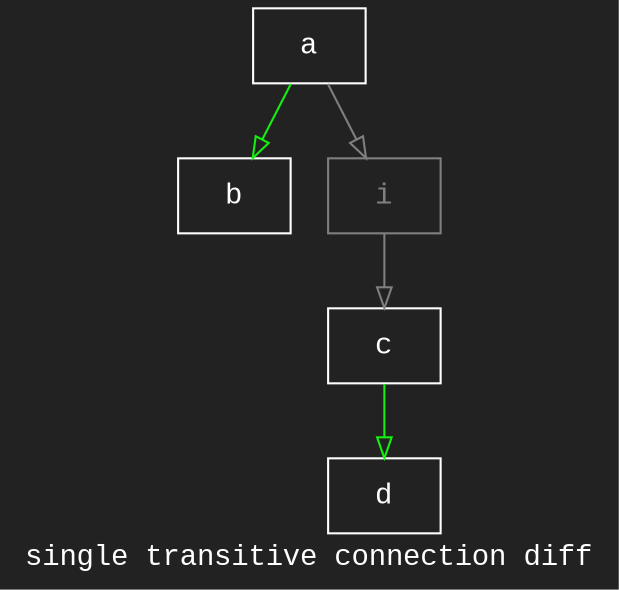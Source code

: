 digraph D {
    label="single transitive connection diff";
    tooltip="single transitive connection diff";
    bgcolor="#222222";
    fontcolor="#ffffff";
    fontname="Courier New";
    
    node1 [color="#ffffff",fontcolor="#ffffff",fontname="Courier New",shape="rectangle",tooltip="a",label="a"]
    
    node2 [color="#ffffff",fontcolor="#ffffff",fontname="Courier New",shape="rectangle",tooltip="b",label="b"]
    
    node3 [color="#ffffff",fontcolor="#ffffff",fontname="Courier New",shape="rectangle",tooltip="c",label="c"]
    
    node4 [color="#ffffff",fontcolor="#ffffff",fontname="Courier New",shape="rectangle",tooltip="d",label="d"]
    
    node5 [color="#7f7f7f",fontcolor="#7f7f7f",fontname="Courier New",shape="rectangle",tooltip="i",label="i"]
    
    node1 -> node2 [arrowhead="empty",color="#15ef10",tooltip="a\n   ->\nb",]
    node1 -> node5 [arrowhead="empty",color="#7f7f7f",tooltip="a\n   ->\ni",]
    node3 -> node4 [arrowhead="empty",color="#15ef10",tooltip="c\n   ->\nd",]
    node5 -> node3 [arrowhead="empty",color="#7f7f7f",tooltip="i\n   ->\nc",]
}
